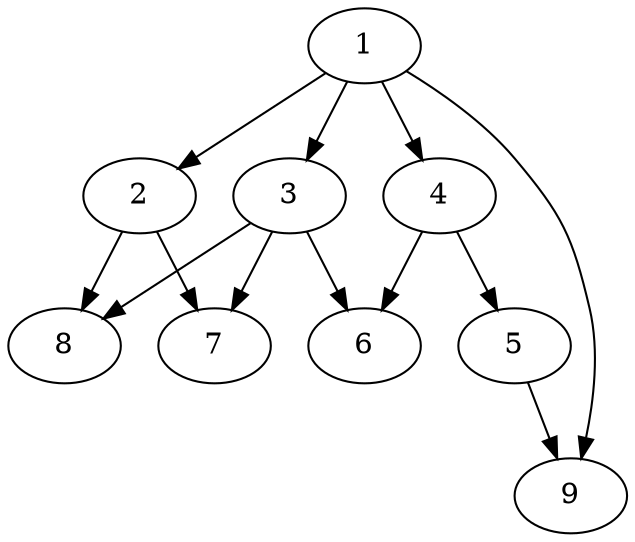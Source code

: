digraph graphname {
	 1 -> 2;
     1 -> 3;
	 1 -> 4;
	 4 -> 5;		
	 3 -> 6;
	 2 -> 7;
	 2 -> 8;
	 1 -> 9;
	 3 -> 7;
	 3 -> 8;
	 4 -> 6;
	 5 -> 9;
 }